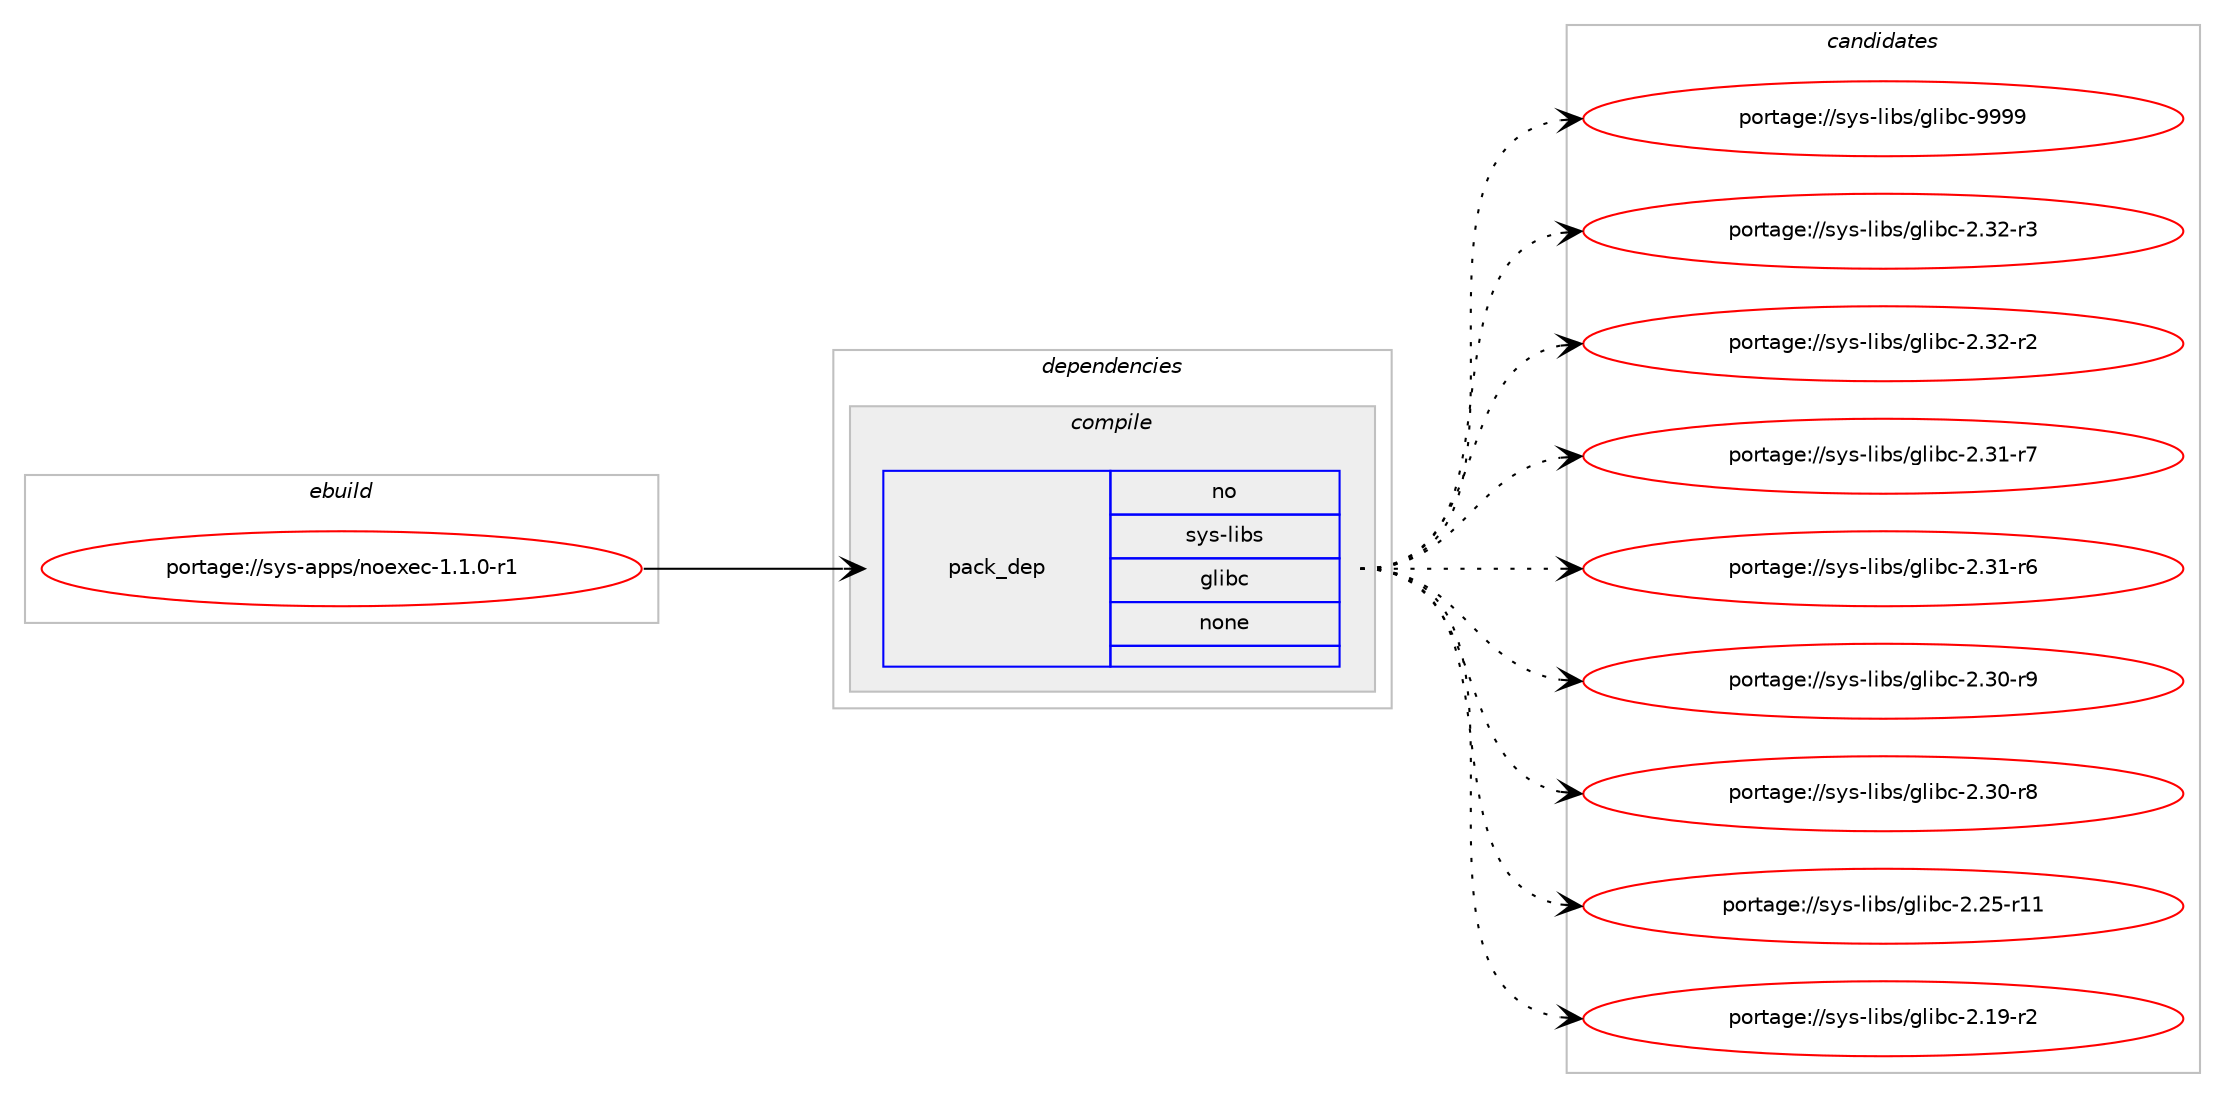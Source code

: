 digraph prolog {

# *************
# Graph options
# *************

newrank=true;
concentrate=true;
compound=true;
graph [rankdir=LR,fontname=Helvetica,fontsize=10,ranksep=1.5];#, ranksep=2.5, nodesep=0.2];
edge  [arrowhead=vee];
node  [fontname=Helvetica,fontsize=10];

# **********
# The ebuild
# **********

subgraph cluster_leftcol {
color=gray;
rank=same;
label=<<i>ebuild</i>>;
id [label="portage://sys-apps/noexec-1.1.0-r1", color=red, width=4, href="../sys-apps/noexec-1.1.0-r1.svg"];
}

# ****************
# The dependencies
# ****************

subgraph cluster_midcol {
color=gray;
label=<<i>dependencies</i>>;
subgraph cluster_compile {
fillcolor="#eeeeee";
style=filled;
label=<<i>compile</i>>;
subgraph pack1776 {
dependency2112 [label=<<TABLE BORDER="0" CELLBORDER="1" CELLSPACING="0" CELLPADDING="4" WIDTH="220"><TR><TD ROWSPAN="6" CELLPADDING="30">pack_dep</TD></TR><TR><TD WIDTH="110">no</TD></TR><TR><TD>sys-libs</TD></TR><TR><TD>glibc</TD></TR><TR><TD>none</TD></TR><TR><TD></TD></TR></TABLE>>, shape=none, color=blue];
}
id:e -> dependency2112:w [weight=20,style="solid",arrowhead="vee"];
}
subgraph cluster_compileandrun {
fillcolor="#eeeeee";
style=filled;
label=<<i>compile and run</i>>;
}
subgraph cluster_run {
fillcolor="#eeeeee";
style=filled;
label=<<i>run</i>>;
}
}

# **************
# The candidates
# **************

subgraph cluster_choices {
rank=same;
color=gray;
label=<<i>candidates</i>>;

subgraph choice1776 {
color=black;
nodesep=1;
choice11512111545108105981154710310810598994557575757 [label="portage://sys-libs/glibc-9999", color=red, width=4,href="../sys-libs/glibc-9999.svg"];
choice115121115451081059811547103108105989945504651504511451 [label="portage://sys-libs/glibc-2.32-r3", color=red, width=4,href="../sys-libs/glibc-2.32-r3.svg"];
choice115121115451081059811547103108105989945504651504511450 [label="portage://sys-libs/glibc-2.32-r2", color=red, width=4,href="../sys-libs/glibc-2.32-r2.svg"];
choice115121115451081059811547103108105989945504651494511455 [label="portage://sys-libs/glibc-2.31-r7", color=red, width=4,href="../sys-libs/glibc-2.31-r7.svg"];
choice115121115451081059811547103108105989945504651494511454 [label="portage://sys-libs/glibc-2.31-r6", color=red, width=4,href="../sys-libs/glibc-2.31-r6.svg"];
choice115121115451081059811547103108105989945504651484511457 [label="portage://sys-libs/glibc-2.30-r9", color=red, width=4,href="../sys-libs/glibc-2.30-r9.svg"];
choice115121115451081059811547103108105989945504651484511456 [label="portage://sys-libs/glibc-2.30-r8", color=red, width=4,href="../sys-libs/glibc-2.30-r8.svg"];
choice11512111545108105981154710310810598994550465053451144949 [label="portage://sys-libs/glibc-2.25-r11", color=red, width=4,href="../sys-libs/glibc-2.25-r11.svg"];
choice115121115451081059811547103108105989945504649574511450 [label="portage://sys-libs/glibc-2.19-r2", color=red, width=4,href="../sys-libs/glibc-2.19-r2.svg"];
dependency2112:e -> choice11512111545108105981154710310810598994557575757:w [style=dotted,weight="100"];
dependency2112:e -> choice115121115451081059811547103108105989945504651504511451:w [style=dotted,weight="100"];
dependency2112:e -> choice115121115451081059811547103108105989945504651504511450:w [style=dotted,weight="100"];
dependency2112:e -> choice115121115451081059811547103108105989945504651494511455:w [style=dotted,weight="100"];
dependency2112:e -> choice115121115451081059811547103108105989945504651494511454:w [style=dotted,weight="100"];
dependency2112:e -> choice115121115451081059811547103108105989945504651484511457:w [style=dotted,weight="100"];
dependency2112:e -> choice115121115451081059811547103108105989945504651484511456:w [style=dotted,weight="100"];
dependency2112:e -> choice11512111545108105981154710310810598994550465053451144949:w [style=dotted,weight="100"];
dependency2112:e -> choice115121115451081059811547103108105989945504649574511450:w [style=dotted,weight="100"];
}
}

}
